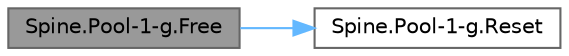 digraph "Spine.Pool-1-g.Free"
{
 // LATEX_PDF_SIZE
  bgcolor="transparent";
  edge [fontname=Helvetica,fontsize=10,labelfontname=Helvetica,labelfontsize=10];
  node [fontname=Helvetica,fontsize=10,shape=box,height=0.2,width=0.4];
  rankdir="LR";
  Node1 [id="Node000001",label="Spine.Pool-1-g.Free",height=0.2,width=0.4,color="gray40", fillcolor="grey60", style="filled", fontcolor="black",tooltip=" "];
  Node1 -> Node2 [id="edge1_Node000001_Node000002",color="steelblue1",style="solid",tooltip=" "];
  Node2 [id="Node000002",label="Spine.Pool-1-g.Reset",height=0.2,width=0.4,color="grey40", fillcolor="white", style="filled",URL="$class_spine_1_1_pool-1-g.html#abc3f85c9db882da8a022d9a3dd9f1160",tooltip=" "];
}
